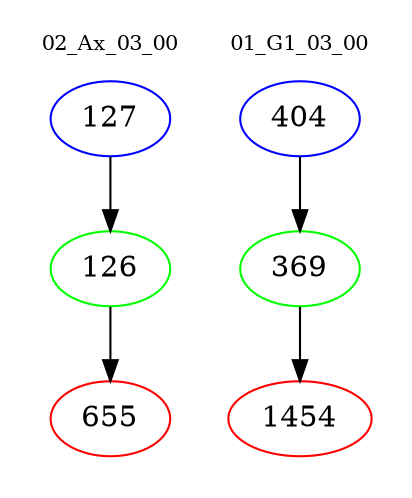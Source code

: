 digraph{
subgraph cluster_0 {
color = white
label = "02_Ax_03_00";
fontsize=10;
T0_127 [label="127", color="blue"]
T0_127 -> T0_126 [color="black"]
T0_126 [label="126", color="green"]
T0_126 -> T0_655 [color="black"]
T0_655 [label="655", color="red"]
}
subgraph cluster_1 {
color = white
label = "01_G1_03_00";
fontsize=10;
T1_404 [label="404", color="blue"]
T1_404 -> T1_369 [color="black"]
T1_369 [label="369", color="green"]
T1_369 -> T1_1454 [color="black"]
T1_1454 [label="1454", color="red"]
}
}
